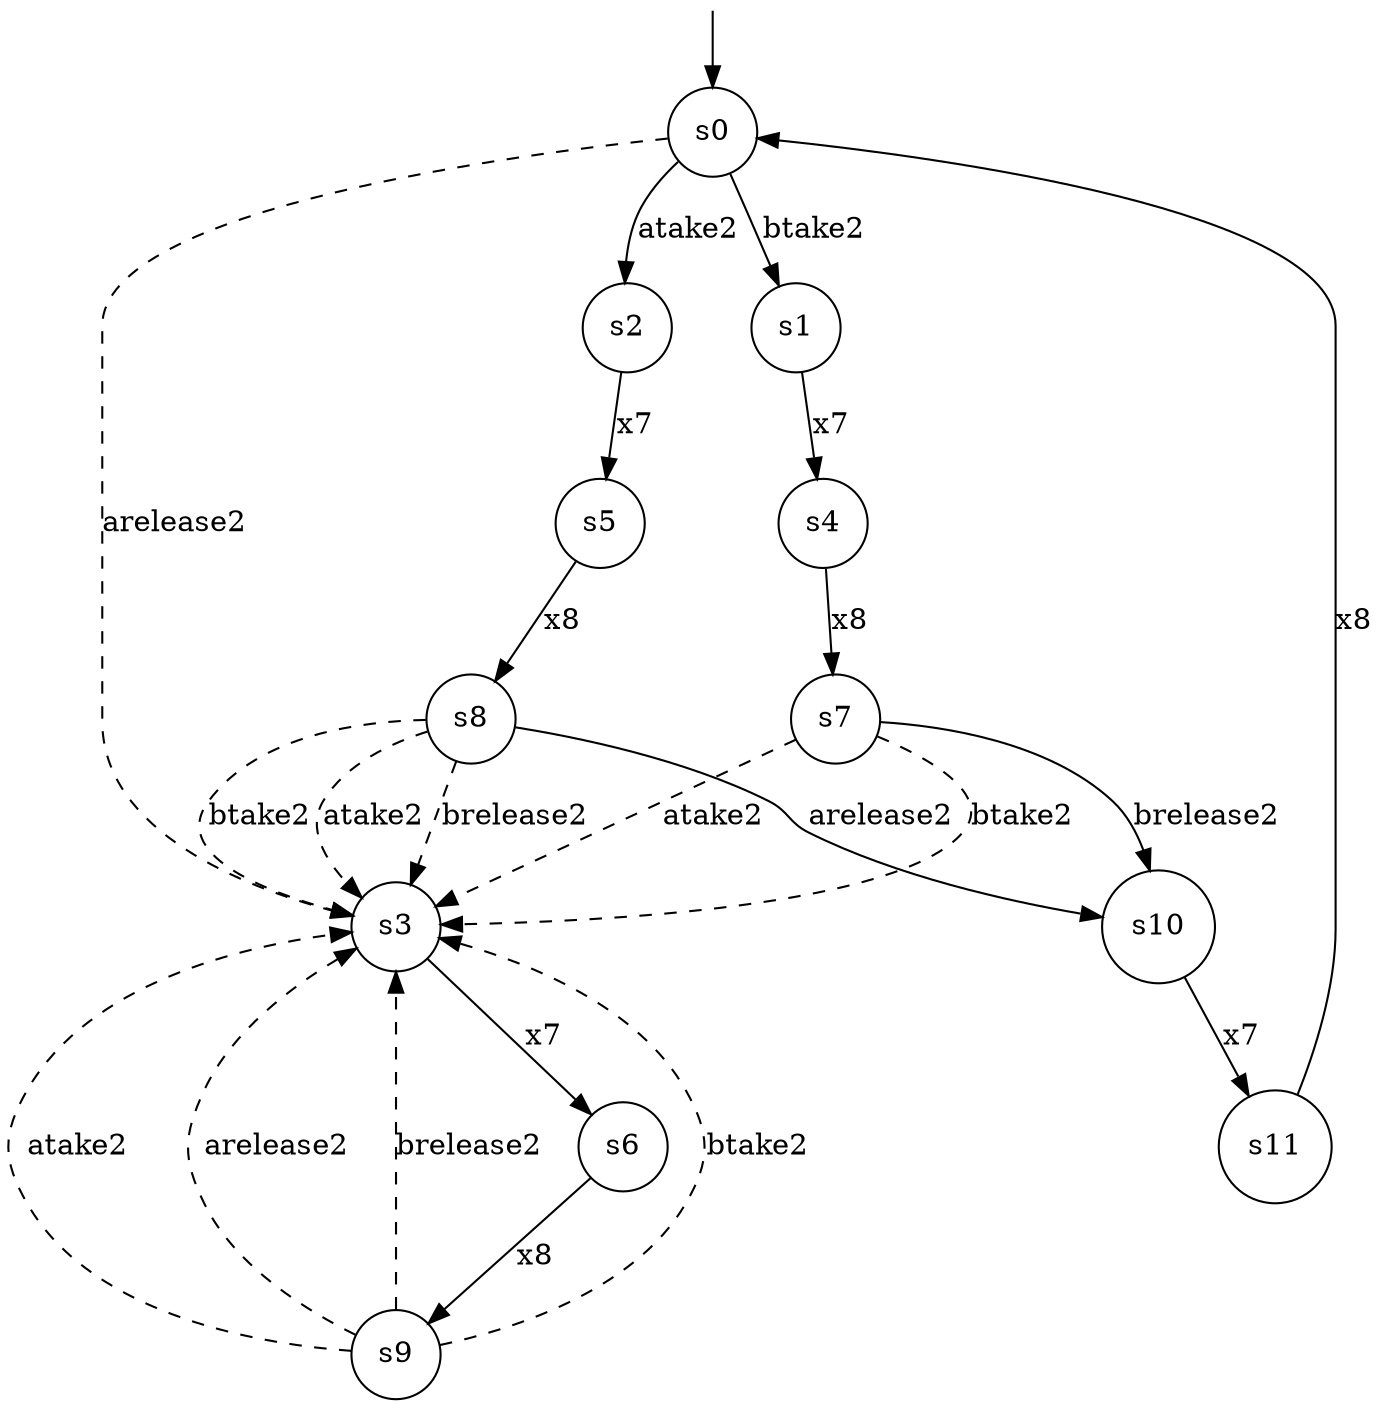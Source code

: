 digraph g {

	s0 [shape="circle" label="s0"];
	s1 [shape="circle" label="s9"];
	s2 [shape="circle" label="s10"];
	s3 [shape="circle" label="s3"];
	s4 [shape="circle" label="s2"];
	s5 [shape="circle" label="s11"];
	s6 [shape="circle" label="s7"];
	s7 [shape="circle" label="s6"];
	s8 [shape="circle" label="s5"];
	s9 [shape="circle" label="s4"];
	s10 [shape="circle" label="s8"];
	s11 [shape="circle" label="s1"];

	s9 -> s6 [modality="MUST", style="strict", label="x8"];
	s3 -> s7 [modality="MUST", style="strict", label="x7"];
	s4 -> s8 [modality="MUST", style="strict", label="x7"];
	s1 -> s3 [modality="MAY", style="dashed", label="btake2"];
	s0 -> s3 [modality="MAY", style="dashed", label="arelease2"];
	s6 -> s2 [modality="MUST", style="strict", label="brelease2"];
	s0 -> s4 [modality="MUST", style="strict", label="atake2"];
	s6 -> s3 [modality="MAY", style="dashed", label="atake2"];
	s6 -> s3 [modality="MAY", style="dashed", label="btake2"];
	s5 -> s0 [modality="MUST", style="strict", label="x8"];
	s0 -> s11 [modality="MUST", style="strict", label="btake2"];
	s11 -> s9 [modality="MUST", style="strict", label="x7"];
	s7 -> s1 [modality="MUST", style="strict", label="x8"];
	s10 -> s2 [modality="MUST", style="strict", label="arelease2"];
	s2 -> s5 [modality="MUST", style="strict", label="x7"];
	s1 -> s3 [modality="MAY", style="dashed", label="atake2"];
	s8 -> s10 [modality="MUST", style="strict", label="x8"];
	s1 -> s3 [modality="MAY", style="dashed", label="arelease2"];
	s1 -> s3 [modality="MAY", style="dashed", label="brelease2"];
	s10 -> s3 [modality="MAY", style="dashed", label="atake2"];
	s10 -> s3 [modality="MAY", style="dashed", label="brelease2"];
	s10 -> s3 [modality="MAY", style="dashed", label="btake2"];

__start0 [label="" shape="none" width="0" height="0"];
__start0 -> s0;
}
